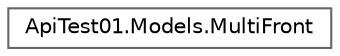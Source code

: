 digraph "Graphe hiérarchique des classes"
{
 // LATEX_PDF_SIZE
  bgcolor="transparent";
  edge [fontname=Helvetica,fontsize=10,labelfontname=Helvetica,labelfontsize=10];
  node [fontname=Helvetica,fontsize=10,shape=box,height=0.2,width=0.4];
  rankdir="LR";
  Node0 [id="Node000000",label="ApiTest01.Models.MultiFront",height=0.2,width=0.4,color="grey40", fillcolor="white", style="filled",URL="$class_api_test01_1_1_models_1_1_multi_front.html",tooltip="The multi front."];
}
